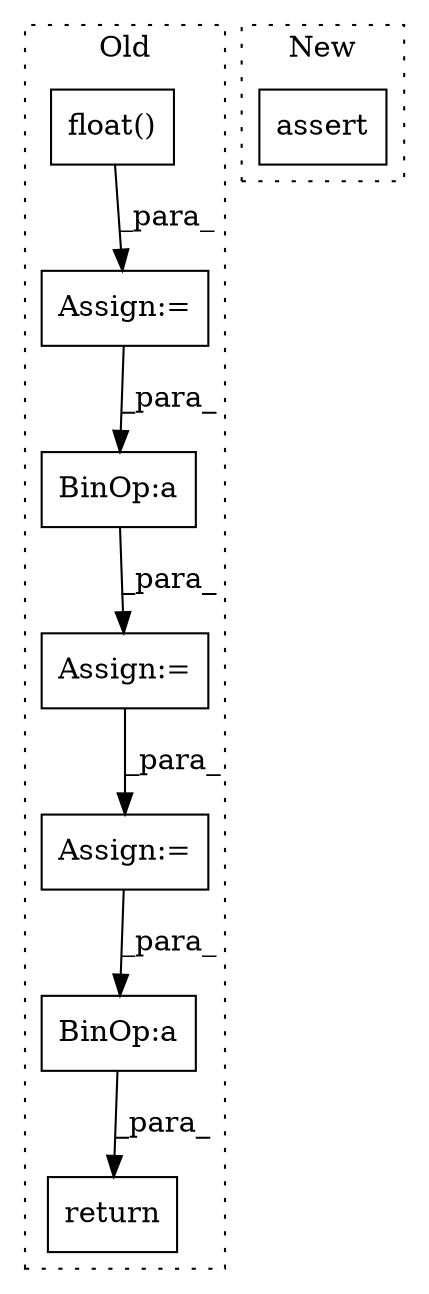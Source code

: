 digraph G {
subgraph cluster0 {
1 [label="return" a="93" s="2447" l="7" shape="box"];
3 [label="Assign:=" a="68" s="2406" l="3" shape="box"];
4 [label="Assign:=" a="68" s="2235" l="3" shape="box"];
5 [label="Assign:=" a="68" s="2353" l="3" shape="box"];
6 [label="BinOp:a" a="82" s="2379" l="3" shape="box"];
7 [label="BinOp:a" a="82" s="2467" l="7" shape="box"];
8 [label="float()" a="75" s="2238" l="101" shape="box"];
label = "Old";
style="dotted";
}
subgraph cluster1 {
2 [label="assert" a="65" s="2411" l="7" shape="box"];
label = "New";
style="dotted";
}
3 -> 7 [label="_para_"];
4 -> 6 [label="_para_"];
5 -> 3 [label="_para_"];
6 -> 5 [label="_para_"];
7 -> 1 [label="_para_"];
8 -> 4 [label="_para_"];
}